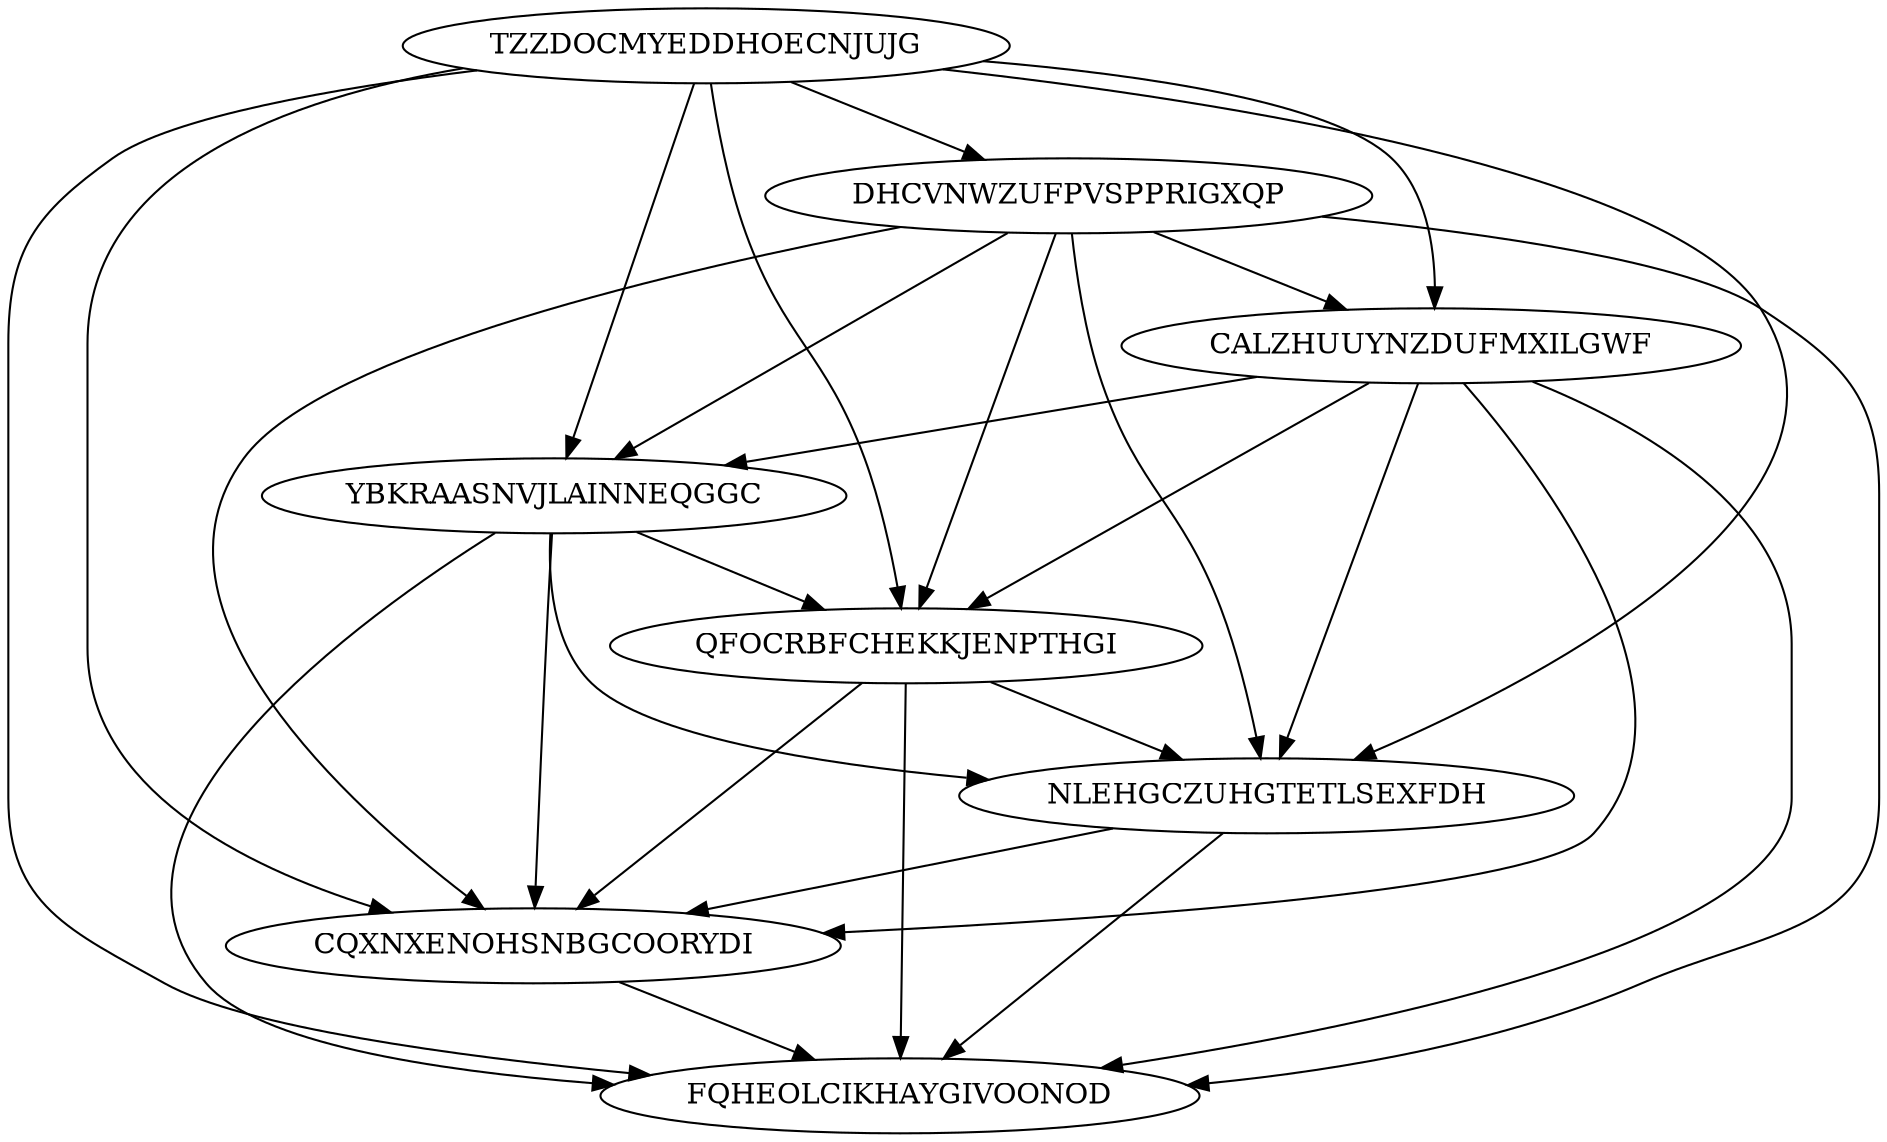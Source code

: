 digraph N8M28 {
	TZZDOCMYEDDHOECNJUJG	[Weight=14];
	DHCVNWZUFPVSPPRIGXQP	[Weight=15];
	CALZHUUYNZDUFMXILGWF	[Weight=14];
	YBKRAASNVJLAINNEQGGC	[Weight=20];
	QFOCRBFCHEKKJENPTHGI	[Weight=20];
	NLEHGCZUHGTETLSEXFDH	[Weight=16];
	CQXNXENOHSNBGCOORYDI	[Weight=13];
	FQHEOLCIKHAYGIVOONOD	[Weight=15];
	DHCVNWZUFPVSPPRIGXQP -> FQHEOLCIKHAYGIVOONOD [Weight=14];
	TZZDOCMYEDDHOECNJUJG -> YBKRAASNVJLAINNEQGGC [Weight=15];
	TZZDOCMYEDDHOECNJUJG -> DHCVNWZUFPVSPPRIGXQP [Weight=11];
	CALZHUUYNZDUFMXILGWF -> NLEHGCZUHGTETLSEXFDH [Weight=17];
	DHCVNWZUFPVSPPRIGXQP -> NLEHGCZUHGTETLSEXFDH [Weight=20];
	YBKRAASNVJLAINNEQGGC -> CQXNXENOHSNBGCOORYDI [Weight=13];
	YBKRAASNVJLAINNEQGGC -> QFOCRBFCHEKKJENPTHGI [Weight=19];
	DHCVNWZUFPVSPPRIGXQP -> CQXNXENOHSNBGCOORYDI [Weight=19];
	DHCVNWZUFPVSPPRIGXQP -> CALZHUUYNZDUFMXILGWF [Weight=17];
	NLEHGCZUHGTETLSEXFDH -> CQXNXENOHSNBGCOORYDI [Weight=16];
	DHCVNWZUFPVSPPRIGXQP -> YBKRAASNVJLAINNEQGGC [Weight=18];
	TZZDOCMYEDDHOECNJUJG -> CQXNXENOHSNBGCOORYDI [Weight=19];
	QFOCRBFCHEKKJENPTHGI -> NLEHGCZUHGTETLSEXFDH [Weight=18];
	TZZDOCMYEDDHOECNJUJG -> CALZHUUYNZDUFMXILGWF [Weight=15];
	YBKRAASNVJLAINNEQGGC -> NLEHGCZUHGTETLSEXFDH [Weight=13];
	TZZDOCMYEDDHOECNJUJG -> FQHEOLCIKHAYGIVOONOD [Weight=18];
	CALZHUUYNZDUFMXILGWF -> FQHEOLCIKHAYGIVOONOD [Weight=11];
	TZZDOCMYEDDHOECNJUJG -> QFOCRBFCHEKKJENPTHGI [Weight=20];
	DHCVNWZUFPVSPPRIGXQP -> QFOCRBFCHEKKJENPTHGI [Weight=19];
	CALZHUUYNZDUFMXILGWF -> CQXNXENOHSNBGCOORYDI [Weight=12];
	TZZDOCMYEDDHOECNJUJG -> NLEHGCZUHGTETLSEXFDH [Weight=14];
	NLEHGCZUHGTETLSEXFDH -> FQHEOLCIKHAYGIVOONOD [Weight=16];
	QFOCRBFCHEKKJENPTHGI -> CQXNXENOHSNBGCOORYDI [Weight=10];
	QFOCRBFCHEKKJENPTHGI -> FQHEOLCIKHAYGIVOONOD [Weight=12];
	CQXNXENOHSNBGCOORYDI -> FQHEOLCIKHAYGIVOONOD [Weight=10];
	CALZHUUYNZDUFMXILGWF -> QFOCRBFCHEKKJENPTHGI [Weight=17];
	CALZHUUYNZDUFMXILGWF -> YBKRAASNVJLAINNEQGGC [Weight=18];
	YBKRAASNVJLAINNEQGGC -> FQHEOLCIKHAYGIVOONOD [Weight=20];
}
